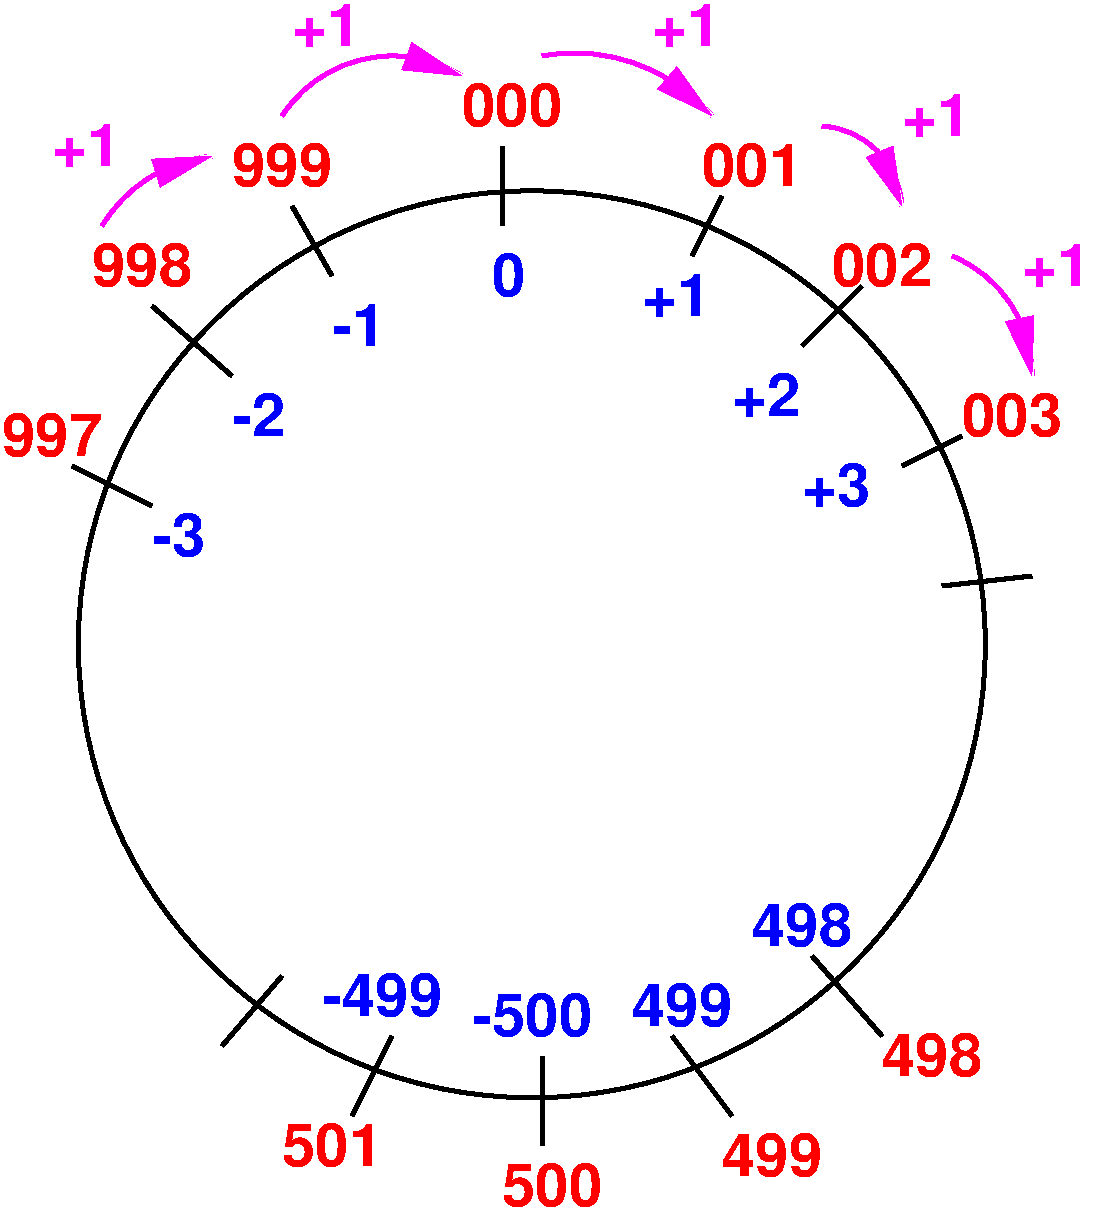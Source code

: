 #FIG 3.2
Landscape
Center
Inches
Letter  
60.00
Single
-2
1200 2
5 1 0 3 5 7 50 0 -1 0.000 0 0 1 0 8512.500 1987.500 8550 1350 8925 1500 9150 1950
	1 1 3.00 180.00 360.00
5 1 0 3 5 7 50 0 -1 0.000 0 0 1 0 9164.062 3215.625 9525 2325 9975 2700 10125 3225
	1 1 3.00 180.00 360.00
5 1 0 3 5 7 50 0 -1 0.000 0 0 1 0 6695.058 2161.919 6450 825 7200 900 7725 1275
	1 1 3.00 180.00 360.00
5 1 0 3 5 7 50 0 -1 0.000 0 0 1 0 5327.273 1810.227 4500 1275 4950 900 5850 975
	1 1 3.00 180.00 360.00
5 1 0 3 5 7 50 0 -1 0.000 0 0 1 0 4087.500 2662.500 3150 2100 3675 1650 3975 1575
	1 1 3.00 180.00 360.00
1 3 0 3 0 7 50 0 -1 0.000 1 0.0000 6374 5237 3401 3401 6374 5237 8924 7487
2 1 0 3 0 7 50 0 -1 0.000 0 0 -1 0 0 2
	 6150 1500 6150 2100
2 1 0 3 0 7 50 0 -1 0.000 0 0 -1 0 0 2
	 7800 1875 7575 2325
2 1 0 3 0 7 50 0 -1 0.000 0 0 -1 0 0 2
	 8850 2550 8400 3000
2 1 0 3 0 7 50 0 -1 0.000 0 0 -1 0 0 2
	 9600 3675 9150 3900
2 1 0 3 0 7 50 0 -1 0.000 0 0 -1 0 0 2
	 10125 4725 9450 4800
2 1 0 3 0 7 50 0 -1 0.000 0 0 -1 0 0 2
	 4575 1950 4875 2475
2 1 0 3 0 7 50 0 -1 0.000 0 0 -1 0 0 2
	 3525 2700 4125 3225
2 1 0 3 0 7 50 0 -1 0.000 0 0 -1 0 0 2
	 2925 3900 3525 4200
2 1 0 3 0 7 50 0 -1 0.000 0 0 -1 0 0 2
	 6450 8325 6450 9000
2 1 0 3 0 7 50 0 -1 0.000 0 0 -1 0 0 2
	 7425 8175 7875 8775
2 1 0 3 0 7 50 0 -1 0.000 0 0 -1 0 0 2
	 5325 8175 5025 8775
2 1 0 3 0 7 50 0 -1 0.000 0 0 -1 0 0 2
	 4500 7725 4050 8250
2 1 0 3 0 7 50 0 -1 0.000 0 0 -1 0 0 2
	 8475 7575 9000 8175
4 0 1 50 0 18 30 0.0000 4 330 240 6075 2625 0\001
4 0 1 50 0 18 30 0.0000 4 330 510 7200 2775 +1\001
4 0 1 50 0 18 30 0.0000 4 330 510 7875 3525 +2\001
4 0 1 50 0 18 30 0.0000 4 330 510 8400 4200 +3\001
4 0 1 50 0 18 30 0.0000 4 330 390 4875 3000 -1\001
4 0 1 50 0 18 30 0.0000 4 330 390 4125 3675 -2\001
4 0 1 50 0 18 30 0.0000 4 330 390 3525 4575 -3\001
4 0 4 50 0 18 30 0.0000 4 330 720 5850 1350 000\001
4 0 4 50 0 18 30 0.0000 4 330 720 7650 1800 001\001
4 0 4 50 0 18 30 0.0000 4 330 720 8625 2550 002\001
4 0 4 50 0 18 30 0.0000 4 330 720 9600 3675 003\001
4 0 4 50 0 18 30 0.0000 4 330 720 4125 1800 999\001
4 0 4 50 0 18 30 0.0000 4 330 720 3075 2550 998\001
4 0 4 50 0 18 30 0.0000 4 330 720 2400 3825 997\001
4 0 1 50 0 18 30 0.0000 4 330 870 5925 8175 -500\001
4 0 1 50 0 18 30 0.0000 4 330 720 7125 8100 499\001
4 0 1 50 0 18 30 0.0000 4 330 870 4800 8025 -499\001
4 0 1 50 0 18 30 0.0000 4 330 720 8025 7500 498\001
4 0 4 50 0 18 30 0.0000 4 330 720 9000 8475 498\001
4 0 4 50 0 18 30 0.0000 4 330 720 7800 9225 499\001
4 0 4 50 0 18 30 0.0000 4 330 720 6150 9450 500\001
4 0 4 50 0 18 30 0.0000 4 330 720 4500 9150 501\001
4 0 5 50 0 18 30 0.0000 4 330 510 10050 2550 +1\001
4 0 5 50 0 18 30 0.0000 4 330 510 9150 1425 +1\001
4 0 5 50 0 18 30 0.0000 4 330 510 7275 750 +1\001
4 0 5 50 0 18 30 0.0000 4 330 510 4575 750 +1\001
4 0 5 50 0 18 30 0.0000 4 330 510 2775 1650 +1\001
